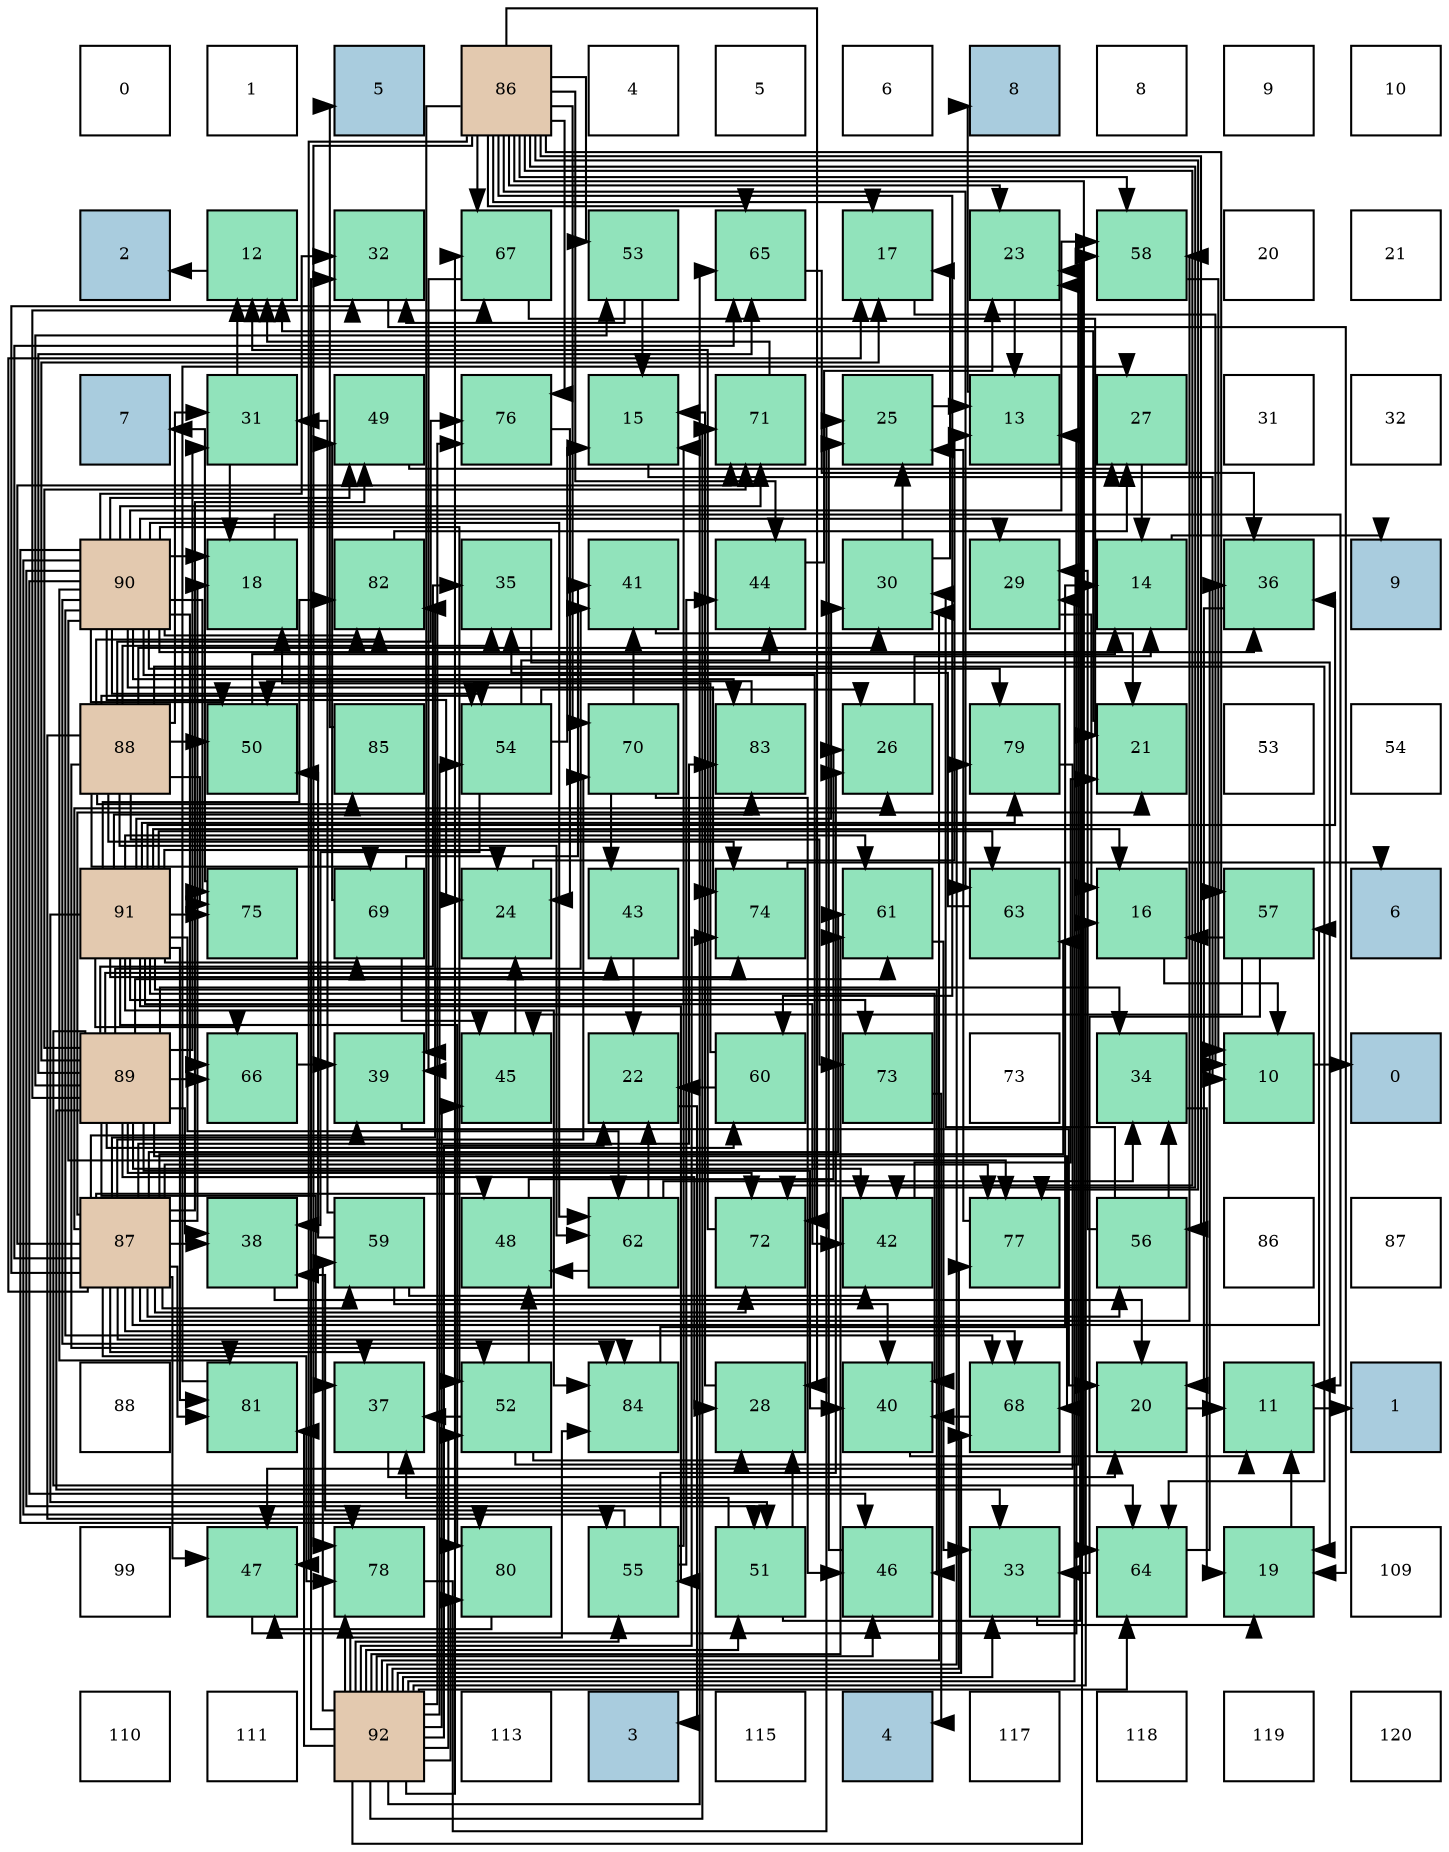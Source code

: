 digraph layout{
 rankdir=TB;
 splines=ortho;
 node [style=filled shape=square fixedsize=true width=0.6];
0[label="0", fontsize=8, fillcolor="#ffffff"];
1[label="1", fontsize=8, fillcolor="#ffffff"];
2[label="5", fontsize=8, fillcolor="#a9ccde"];
3[label="86", fontsize=8, fillcolor="#e3c9af"];
4[label="4", fontsize=8, fillcolor="#ffffff"];
5[label="5", fontsize=8, fillcolor="#ffffff"];
6[label="6", fontsize=8, fillcolor="#ffffff"];
7[label="8", fontsize=8, fillcolor="#a9ccde"];
8[label="8", fontsize=8, fillcolor="#ffffff"];
9[label="9", fontsize=8, fillcolor="#ffffff"];
10[label="10", fontsize=8, fillcolor="#ffffff"];
11[label="2", fontsize=8, fillcolor="#a9ccde"];
12[label="12", fontsize=8, fillcolor="#91e3bb"];
13[label="32", fontsize=8, fillcolor="#91e3bb"];
14[label="67", fontsize=8, fillcolor="#91e3bb"];
15[label="53", fontsize=8, fillcolor="#91e3bb"];
16[label="65", fontsize=8, fillcolor="#91e3bb"];
17[label="17", fontsize=8, fillcolor="#91e3bb"];
18[label="23", fontsize=8, fillcolor="#91e3bb"];
19[label="58", fontsize=8, fillcolor="#91e3bb"];
20[label="20", fontsize=8, fillcolor="#ffffff"];
21[label="21", fontsize=8, fillcolor="#ffffff"];
22[label="7", fontsize=8, fillcolor="#a9ccde"];
23[label="31", fontsize=8, fillcolor="#91e3bb"];
24[label="49", fontsize=8, fillcolor="#91e3bb"];
25[label="76", fontsize=8, fillcolor="#91e3bb"];
26[label="15", fontsize=8, fillcolor="#91e3bb"];
27[label="71", fontsize=8, fillcolor="#91e3bb"];
28[label="25", fontsize=8, fillcolor="#91e3bb"];
29[label="13", fontsize=8, fillcolor="#91e3bb"];
30[label="27", fontsize=8, fillcolor="#91e3bb"];
31[label="31", fontsize=8, fillcolor="#ffffff"];
32[label="32", fontsize=8, fillcolor="#ffffff"];
33[label="90", fontsize=8, fillcolor="#e3c9af"];
34[label="18", fontsize=8, fillcolor="#91e3bb"];
35[label="82", fontsize=8, fillcolor="#91e3bb"];
36[label="35", fontsize=8, fillcolor="#91e3bb"];
37[label="41", fontsize=8, fillcolor="#91e3bb"];
38[label="44", fontsize=8, fillcolor="#91e3bb"];
39[label="30", fontsize=8, fillcolor="#91e3bb"];
40[label="29", fontsize=8, fillcolor="#91e3bb"];
41[label="14", fontsize=8, fillcolor="#91e3bb"];
42[label="36", fontsize=8, fillcolor="#91e3bb"];
43[label="9", fontsize=8, fillcolor="#a9ccde"];
44[label="88", fontsize=8, fillcolor="#e3c9af"];
45[label="50", fontsize=8, fillcolor="#91e3bb"];
46[label="85", fontsize=8, fillcolor="#91e3bb"];
47[label="54", fontsize=8, fillcolor="#91e3bb"];
48[label="70", fontsize=8, fillcolor="#91e3bb"];
49[label="83", fontsize=8, fillcolor="#91e3bb"];
50[label="26", fontsize=8, fillcolor="#91e3bb"];
51[label="79", fontsize=8, fillcolor="#91e3bb"];
52[label="21", fontsize=8, fillcolor="#91e3bb"];
53[label="53", fontsize=8, fillcolor="#ffffff"];
54[label="54", fontsize=8, fillcolor="#ffffff"];
55[label="91", fontsize=8, fillcolor="#e3c9af"];
56[label="75", fontsize=8, fillcolor="#91e3bb"];
57[label="69", fontsize=8, fillcolor="#91e3bb"];
58[label="24", fontsize=8, fillcolor="#91e3bb"];
59[label="43", fontsize=8, fillcolor="#91e3bb"];
60[label="74", fontsize=8, fillcolor="#91e3bb"];
61[label="61", fontsize=8, fillcolor="#91e3bb"];
62[label="63", fontsize=8, fillcolor="#91e3bb"];
63[label="16", fontsize=8, fillcolor="#91e3bb"];
64[label="57", fontsize=8, fillcolor="#91e3bb"];
65[label="6", fontsize=8, fillcolor="#a9ccde"];
66[label="89", fontsize=8, fillcolor="#e3c9af"];
67[label="66", fontsize=8, fillcolor="#91e3bb"];
68[label="39", fontsize=8, fillcolor="#91e3bb"];
69[label="45", fontsize=8, fillcolor="#91e3bb"];
70[label="22", fontsize=8, fillcolor="#91e3bb"];
71[label="60", fontsize=8, fillcolor="#91e3bb"];
72[label="73", fontsize=8, fillcolor="#91e3bb"];
73[label="73", fontsize=8, fillcolor="#ffffff"];
74[label="34", fontsize=8, fillcolor="#91e3bb"];
75[label="10", fontsize=8, fillcolor="#91e3bb"];
76[label="0", fontsize=8, fillcolor="#a9ccde"];
77[label="87", fontsize=8, fillcolor="#e3c9af"];
78[label="38", fontsize=8, fillcolor="#91e3bb"];
79[label="59", fontsize=8, fillcolor="#91e3bb"];
80[label="48", fontsize=8, fillcolor="#91e3bb"];
81[label="62", fontsize=8, fillcolor="#91e3bb"];
82[label="72", fontsize=8, fillcolor="#91e3bb"];
83[label="42", fontsize=8, fillcolor="#91e3bb"];
84[label="77", fontsize=8, fillcolor="#91e3bb"];
85[label="56", fontsize=8, fillcolor="#91e3bb"];
86[label="86", fontsize=8, fillcolor="#ffffff"];
87[label="87", fontsize=8, fillcolor="#ffffff"];
88[label="88", fontsize=8, fillcolor="#ffffff"];
89[label="81", fontsize=8, fillcolor="#91e3bb"];
90[label="37", fontsize=8, fillcolor="#91e3bb"];
91[label="52", fontsize=8, fillcolor="#91e3bb"];
92[label="84", fontsize=8, fillcolor="#91e3bb"];
93[label="28", fontsize=8, fillcolor="#91e3bb"];
94[label="40", fontsize=8, fillcolor="#91e3bb"];
95[label="68", fontsize=8, fillcolor="#91e3bb"];
96[label="20", fontsize=8, fillcolor="#91e3bb"];
97[label="11", fontsize=8, fillcolor="#91e3bb"];
98[label="1", fontsize=8, fillcolor="#a9ccde"];
99[label="99", fontsize=8, fillcolor="#ffffff"];
100[label="47", fontsize=8, fillcolor="#91e3bb"];
101[label="78", fontsize=8, fillcolor="#91e3bb"];
102[label="80", fontsize=8, fillcolor="#91e3bb"];
103[label="55", fontsize=8, fillcolor="#91e3bb"];
104[label="51", fontsize=8, fillcolor="#91e3bb"];
105[label="46", fontsize=8, fillcolor="#91e3bb"];
106[label="33", fontsize=8, fillcolor="#91e3bb"];
107[label="64", fontsize=8, fillcolor="#91e3bb"];
108[label="19", fontsize=8, fillcolor="#91e3bb"];
109[label="109", fontsize=8, fillcolor="#ffffff"];
110[label="110", fontsize=8, fillcolor="#ffffff"];
111[label="111", fontsize=8, fillcolor="#ffffff"];
112[label="92", fontsize=8, fillcolor="#e3c9af"];
113[label="113", fontsize=8, fillcolor="#ffffff"];
114[label="3", fontsize=8, fillcolor="#a9ccde"];
115[label="115", fontsize=8, fillcolor="#ffffff"];
116[label="4", fontsize=8, fillcolor="#a9ccde"];
117[label="117", fontsize=8, fillcolor="#ffffff"];
118[label="118", fontsize=8, fillcolor="#ffffff"];
119[label="119", fontsize=8, fillcolor="#ffffff"];
120[label="120", fontsize=8, fillcolor="#ffffff"];
edge [constraint=false, style=vis];75 -> 76;
97 -> 98;
12 -> 11;
29 -> 7;
41 -> 43;
26 -> 75;
63 -> 75;
17 -> 75;
34 -> 97;
108 -> 97;
96 -> 97;
52 -> 12;
70 -> 114;
18 -> 29;
58 -> 29;
28 -> 29;
50 -> 41;
30 -> 41;
93 -> 26;
40 -> 63;
39 -> 17;
39 -> 28;
23 -> 12;
23 -> 34;
13 -> 108;
106 -> 108;
74 -> 108;
36 -> 108;
42 -> 96;
90 -> 96;
78 -> 96;
68 -> 96;
94 -> 97;
37 -> 52;
83 -> 52;
59 -> 70;
38 -> 18;
69 -> 58;
105 -> 28;
100 -> 29;
80 -> 50;
24 -> 30;
45 -> 41;
104 -> 18;
104 -> 93;
104 -> 90;
91 -> 18;
91 -> 93;
91 -> 90;
91 -> 80;
15 -> 26;
15 -> 13;
47 -> 26;
47 -> 50;
47 -> 78;
47 -> 38;
103 -> 26;
103 -> 50;
103 -> 78;
103 -> 38;
85 -> 40;
85 -> 39;
85 -> 74;
64 -> 63;
64 -> 106;
64 -> 69;
19 -> 75;
79 -> 23;
79 -> 94;
79 -> 83;
79 -> 45;
71 -> 34;
71 -> 70;
61 -> 106;
81 -> 70;
81 -> 74;
81 -> 80;
62 -> 36;
107 -> 42;
16 -> 42;
67 -> 68;
14 -> 52;
14 -> 68;
95 -> 94;
57 -> 37;
57 -> 69;
57 -> 24;
48 -> 37;
48 -> 59;
48 -> 105;
27 -> 12;
82 -> 12;
72 -> 116;
60 -> 65;
56 -> 22;
25 -> 58;
84 -> 28;
101 -> 28;
51 -> 100;
102 -> 100;
89 -> 30;
35 -> 30;
49 -> 45;
92 -> 41;
46 -> 2;
3 -> 17;
3 -> 18;
3 -> 93;
3 -> 68;
3 -> 83;
3 -> 38;
3 -> 100;
3 -> 15;
3 -> 85;
3 -> 64;
3 -> 19;
3 -> 71;
3 -> 62;
3 -> 107;
3 -> 16;
3 -> 14;
3 -> 48;
3 -> 82;
3 -> 25;
3 -> 84;
3 -> 101;
77 -> 17;
77 -> 34;
77 -> 52;
77 -> 50;
77 -> 13;
77 -> 90;
77 -> 78;
77 -> 68;
77 -> 100;
77 -> 80;
77 -> 24;
77 -> 85;
77 -> 64;
77 -> 19;
77 -> 79;
77 -> 61;
77 -> 62;
77 -> 16;
77 -> 95;
77 -> 48;
77 -> 27;
77 -> 82;
77 -> 84;
77 -> 101;
77 -> 89;
77 -> 35;
77 -> 49;
77 -> 92;
44 -> 39;
44 -> 23;
44 -> 36;
44 -> 45;
44 -> 91;
44 -> 47;
44 -> 81;
44 -> 107;
44 -> 57;
44 -> 72;
44 -> 60;
44 -> 56;
44 -> 25;
44 -> 102;
44 -> 35;
44 -> 46;
66 -> 17;
66 -> 93;
66 -> 23;
66 -> 106;
66 -> 74;
66 -> 36;
66 -> 90;
66 -> 78;
66 -> 94;
66 -> 37;
66 -> 83;
66 -> 59;
66 -> 15;
66 -> 71;
66 -> 61;
66 -> 107;
66 -> 16;
66 -> 67;
66 -> 14;
66 -> 95;
66 -> 27;
66 -> 82;
33 -> 34;
33 -> 58;
33 -> 40;
33 -> 13;
33 -> 42;
33 -> 105;
33 -> 24;
33 -> 45;
33 -> 104;
33 -> 91;
33 -> 47;
33 -> 103;
33 -> 19;
33 -> 81;
33 -> 67;
33 -> 95;
33 -> 27;
33 -> 82;
33 -> 60;
33 -> 56;
33 -> 84;
33 -> 101;
33 -> 51;
33 -> 89;
33 -> 35;
33 -> 49;
33 -> 92;
55 -> 63;
55 -> 58;
55 -> 39;
55 -> 42;
55 -> 94;
55 -> 83;
55 -> 105;
55 -> 104;
55 -> 103;
55 -> 61;
55 -> 81;
55 -> 62;
55 -> 67;
55 -> 57;
55 -> 72;
55 -> 60;
55 -> 56;
55 -> 51;
55 -> 102;
55 -> 89;
55 -> 35;
55 -> 49;
55 -> 92;
112 -> 63;
112 -> 70;
112 -> 40;
112 -> 39;
112 -> 13;
112 -> 106;
112 -> 69;
112 -> 105;
112 -> 104;
112 -> 91;
112 -> 47;
112 -> 103;
112 -> 19;
112 -> 79;
112 -> 61;
112 -> 107;
112 -> 16;
112 -> 14;
112 -> 95;
112 -> 27;
112 -> 60;
112 -> 25;
112 -> 84;
112 -> 101;
112 -> 51;
112 -> 102;
112 -> 89;
112 -> 92;
edge [constraint=true, style=invis];
0 -> 11 -> 22 -> 33 -> 44 -> 55 -> 66 -> 77 -> 88 -> 99 -> 110;
1 -> 12 -> 23 -> 34 -> 45 -> 56 -> 67 -> 78 -> 89 -> 100 -> 111;
2 -> 13 -> 24 -> 35 -> 46 -> 57 -> 68 -> 79 -> 90 -> 101 -> 112;
3 -> 14 -> 25 -> 36 -> 47 -> 58 -> 69 -> 80 -> 91 -> 102 -> 113;
4 -> 15 -> 26 -> 37 -> 48 -> 59 -> 70 -> 81 -> 92 -> 103 -> 114;
5 -> 16 -> 27 -> 38 -> 49 -> 60 -> 71 -> 82 -> 93 -> 104 -> 115;
6 -> 17 -> 28 -> 39 -> 50 -> 61 -> 72 -> 83 -> 94 -> 105 -> 116;
7 -> 18 -> 29 -> 40 -> 51 -> 62 -> 73 -> 84 -> 95 -> 106 -> 117;
8 -> 19 -> 30 -> 41 -> 52 -> 63 -> 74 -> 85 -> 96 -> 107 -> 118;
9 -> 20 -> 31 -> 42 -> 53 -> 64 -> 75 -> 86 -> 97 -> 108 -> 119;
10 -> 21 -> 32 -> 43 -> 54 -> 65 -> 76 -> 87 -> 98 -> 109 -> 120;
rank = same {0 -> 1 -> 2 -> 3 -> 4 -> 5 -> 6 -> 7 -> 8 -> 9 -> 10};
rank = same {11 -> 12 -> 13 -> 14 -> 15 -> 16 -> 17 -> 18 -> 19 -> 20 -> 21};
rank = same {22 -> 23 -> 24 -> 25 -> 26 -> 27 -> 28 -> 29 -> 30 -> 31 -> 32};
rank = same {33 -> 34 -> 35 -> 36 -> 37 -> 38 -> 39 -> 40 -> 41 -> 42 -> 43};
rank = same {44 -> 45 -> 46 -> 47 -> 48 -> 49 -> 50 -> 51 -> 52 -> 53 -> 54};
rank = same {55 -> 56 -> 57 -> 58 -> 59 -> 60 -> 61 -> 62 -> 63 -> 64 -> 65};
rank = same {66 -> 67 -> 68 -> 69 -> 70 -> 71 -> 72 -> 73 -> 74 -> 75 -> 76};
rank = same {77 -> 78 -> 79 -> 80 -> 81 -> 82 -> 83 -> 84 -> 85 -> 86 -> 87};
rank = same {88 -> 89 -> 90 -> 91 -> 92 -> 93 -> 94 -> 95 -> 96 -> 97 -> 98};
rank = same {99 -> 100 -> 101 -> 102 -> 103 -> 104 -> 105 -> 106 -> 107 -> 108 -> 109};
rank = same {110 -> 111 -> 112 -> 113 -> 114 -> 115 -> 116 -> 117 -> 118 -> 119 -> 120};
}